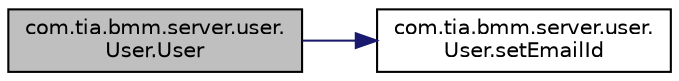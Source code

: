 digraph "com.tia.bmm.server.user.User.User"
{
 // INTERACTIVE_SVG=YES
 // LATEX_PDF_SIZE
  edge [fontname="Helvetica",fontsize="10",labelfontname="Helvetica",labelfontsize="10"];
  node [fontname="Helvetica",fontsize="10",shape=record];
  rankdir="LR";
  Node1 [label="com.tia.bmm.server.user.\lUser.User",height=0.2,width=0.4,color="black", fillcolor="grey75", style="filled", fontcolor="black",tooltip=" "];
  Node1 -> Node2 [color="midnightblue",fontsize="10",style="solid"];
  Node2 [label="com.tia.bmm.server.user.\lUser.setEmailId",height=0.2,width=0.4,color="black", fillcolor="white", style="filled",URL="$d9/d2e/classcom_1_1tia_1_1bmm_1_1server_1_1user_1_1_user.html#a74db8c3bf6101f8a74da802ba5b0cbb3",tooltip=" "];
}
